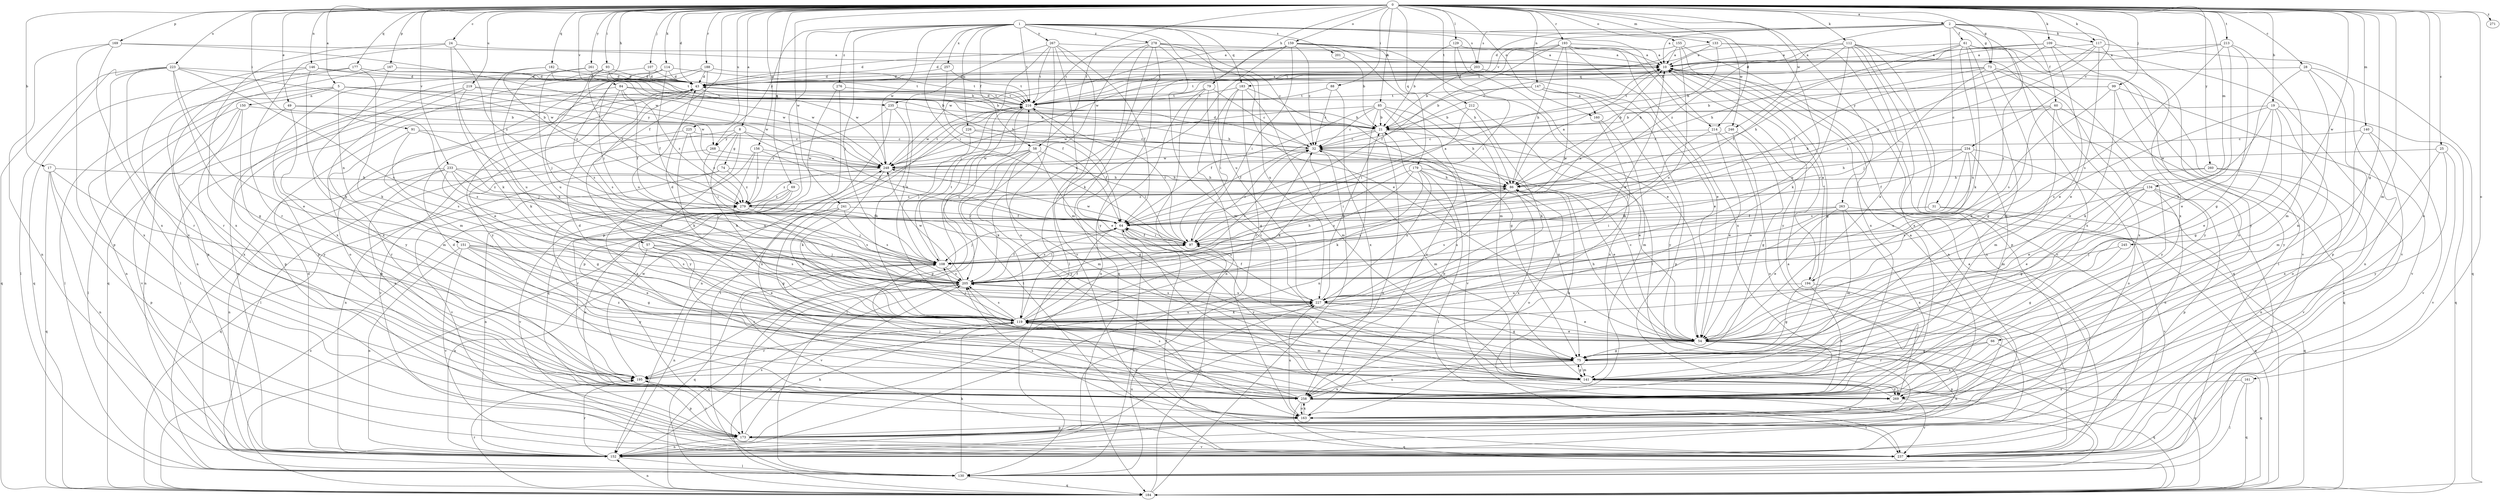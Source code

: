 strict digraph  {
0;
1;
2;
5;
8;
10;
17;
19;
21;
24;
25;
28;
31;
32;
43;
49;
54;
57;
58;
60;
61;
64;
66;
69;
73;
74;
75;
79;
84;
85;
86;
88;
91;
93;
97;
99;
107;
108;
109;
112;
114;
117;
119;
129;
130;
133;
134;
140;
141;
146;
147;
150;
151;
152;
155;
156;
159;
160;
161;
163;
167;
169;
173;
177;
179;
182;
183;
184;
188;
193;
194;
195;
201;
203;
205;
212;
213;
214;
216;
219;
223;
225;
226;
227;
233;
234;
235;
237;
241;
245;
246;
248;
257;
258;
260;
261;
263;
267;
268;
269;
271;
276;
278;
279;
0 -> 2  [label=a];
0 -> 5  [label=a];
0 -> 8  [label=a];
0 -> 17  [label=b];
0 -> 19  [label=b];
0 -> 24  [label=c];
0 -> 25  [label=c];
0 -> 28  [label=c];
0 -> 43  [label=d];
0 -> 49  [label=e];
0 -> 57  [label=f];
0 -> 58  [label=f];
0 -> 66  [label=g];
0 -> 69  [label=g];
0 -> 73  [label=g];
0 -> 79  [label=h];
0 -> 84  [label=h];
0 -> 85  [label=h];
0 -> 88  [label=i];
0 -> 91  [label=i];
0 -> 93  [label=i];
0 -> 99  [label=j];
0 -> 107  [label=j];
0 -> 109  [label=k];
0 -> 112  [label=k];
0 -> 114  [label=k];
0 -> 117  [label=k];
0 -> 129  [label=l];
0 -> 133  [label=m];
0 -> 134  [label=m];
0 -> 140  [label=m];
0 -> 141  [label=m];
0 -> 146  [label=n];
0 -> 147  [label=n];
0 -> 155  [label=o];
0 -> 156  [label=o];
0 -> 159  [label=o];
0 -> 160  [label=o];
0 -> 161  [label=o];
0 -> 163  [label=o];
0 -> 167  [label=p];
0 -> 169  [label=p];
0 -> 177  [label=q];
0 -> 179  [label=q];
0 -> 182  [label=q];
0 -> 188  [label=r];
0 -> 193  [label=r];
0 -> 212  [label=t];
0 -> 213  [label=t];
0 -> 214  [label=t];
0 -> 219  [label=u];
0 -> 223  [label=u];
0 -> 225  [label=u];
0 -> 233  [label=v];
0 -> 234  [label=v];
0 -> 235  [label=v];
0 -> 241  [label=w];
0 -> 245  [label=w];
0 -> 246  [label=w];
0 -> 260  [label=y];
0 -> 261  [label=y];
0 -> 263  [label=y];
0 -> 271  [label=z];
1 -> 54  [label=e];
1 -> 58  [label=f];
1 -> 97  [label=i];
1 -> 108  [label=j];
1 -> 173  [label=p];
1 -> 183  [label=q];
1 -> 201  [label=s];
1 -> 203  [label=s];
1 -> 214  [label=t];
1 -> 216  [label=t];
1 -> 226  [label=u];
1 -> 227  [label=u];
1 -> 246  [label=w];
1 -> 248  [label=w];
1 -> 257  [label=x];
1 -> 267  [label=y];
1 -> 268  [label=y];
1 -> 276  [label=z];
1 -> 278  [label=z];
2 -> 10  [label=a];
2 -> 31  [label=c];
2 -> 43  [label=d];
2 -> 60  [label=f];
2 -> 61  [label=f];
2 -> 73  [label=g];
2 -> 117  [label=k];
2 -> 194  [label=r];
2 -> 203  [label=s];
2 -> 235  [label=v];
2 -> 258  [label=x];
2 -> 279  [label=z];
5 -> 21  [label=b];
5 -> 130  [label=l];
5 -> 150  [label=n];
5 -> 151  [label=n];
5 -> 152  [label=n];
5 -> 248  [label=w];
5 -> 268  [label=y];
8 -> 32  [label=c];
8 -> 64  [label=f];
8 -> 74  [label=g];
8 -> 119  [label=k];
8 -> 130  [label=l];
8 -> 268  [label=y];
8 -> 269  [label=y];
10 -> 43  [label=d];
10 -> 75  [label=g];
10 -> 183  [label=q];
10 -> 194  [label=r];
10 -> 216  [label=t];
17 -> 86  [label=h];
17 -> 141  [label=m];
17 -> 152  [label=n];
17 -> 173  [label=p];
17 -> 184  [label=q];
19 -> 21  [label=b];
19 -> 54  [label=e];
19 -> 75  [label=g];
19 -> 119  [label=k];
19 -> 141  [label=m];
19 -> 184  [label=q];
19 -> 205  [label=s];
21 -> 32  [label=c];
21 -> 54  [label=e];
21 -> 64  [label=f];
21 -> 152  [label=n];
24 -> 10  [label=a];
24 -> 119  [label=k];
24 -> 195  [label=r];
24 -> 258  [label=x];
24 -> 279  [label=z];
25 -> 237  [label=v];
25 -> 248  [label=w];
25 -> 258  [label=x];
25 -> 269  [label=y];
28 -> 43  [label=d];
28 -> 54  [label=e];
28 -> 141  [label=m];
28 -> 152  [label=n];
28 -> 173  [label=p];
31 -> 64  [label=f];
31 -> 184  [label=q];
31 -> 205  [label=s];
31 -> 237  [label=v];
32 -> 43  [label=d];
32 -> 75  [label=g];
32 -> 119  [label=k];
32 -> 141  [label=m];
32 -> 248  [label=w];
43 -> 10  [label=a];
43 -> 86  [label=h];
43 -> 130  [label=l];
43 -> 163  [label=o];
43 -> 205  [label=s];
43 -> 216  [label=t];
49 -> 21  [label=b];
49 -> 141  [label=m];
49 -> 152  [label=n];
49 -> 205  [label=s];
54 -> 32  [label=c];
54 -> 75  [label=g];
54 -> 86  [label=h];
54 -> 152  [label=n];
54 -> 173  [label=p];
54 -> 184  [label=q];
57 -> 54  [label=e];
57 -> 108  [label=j];
57 -> 152  [label=n];
57 -> 205  [label=s];
57 -> 258  [label=x];
58 -> 75  [label=g];
58 -> 97  [label=i];
58 -> 119  [label=k];
58 -> 130  [label=l];
58 -> 141  [label=m];
58 -> 248  [label=w];
58 -> 269  [label=y];
60 -> 21  [label=b];
60 -> 86  [label=h];
60 -> 119  [label=k];
60 -> 141  [label=m];
60 -> 184  [label=q];
60 -> 269  [label=y];
61 -> 10  [label=a];
61 -> 64  [label=f];
61 -> 86  [label=h];
61 -> 119  [label=k];
61 -> 130  [label=l];
61 -> 141  [label=m];
61 -> 227  [label=u];
61 -> 237  [label=v];
61 -> 258  [label=x];
64 -> 10  [label=a];
64 -> 97  [label=i];
64 -> 108  [label=j];
64 -> 130  [label=l];
64 -> 205  [label=s];
64 -> 269  [label=y];
66 -> 75  [label=g];
66 -> 184  [label=q];
66 -> 195  [label=r];
66 -> 258  [label=x];
69 -> 152  [label=n];
69 -> 195  [label=r];
69 -> 237  [label=v];
69 -> 279  [label=z];
73 -> 21  [label=b];
73 -> 43  [label=d];
73 -> 75  [label=g];
73 -> 86  [label=h];
73 -> 108  [label=j];
73 -> 258  [label=x];
73 -> 269  [label=y];
74 -> 86  [label=h];
74 -> 184  [label=q];
74 -> 237  [label=v];
74 -> 279  [label=z];
75 -> 43  [label=d];
75 -> 141  [label=m];
75 -> 195  [label=r];
75 -> 258  [label=x];
79 -> 32  [label=c];
79 -> 75  [label=g];
79 -> 152  [label=n];
79 -> 163  [label=o];
79 -> 216  [label=t];
84 -> 21  [label=b];
84 -> 54  [label=e];
84 -> 64  [label=f];
84 -> 152  [label=n];
84 -> 216  [label=t];
84 -> 279  [label=z];
85 -> 21  [label=b];
85 -> 32  [label=c];
85 -> 64  [label=f];
85 -> 86  [label=h];
85 -> 152  [label=n];
85 -> 237  [label=v];
85 -> 248  [label=w];
85 -> 258  [label=x];
86 -> 10  [label=a];
86 -> 163  [label=o];
86 -> 205  [label=s];
86 -> 227  [label=u];
86 -> 258  [label=x];
86 -> 279  [label=z];
88 -> 32  [label=c];
88 -> 216  [label=t];
88 -> 258  [label=x];
91 -> 32  [label=c];
91 -> 108  [label=j];
91 -> 195  [label=r];
91 -> 205  [label=s];
93 -> 43  [label=d];
93 -> 86  [label=h];
93 -> 108  [label=j];
93 -> 227  [label=u];
93 -> 279  [label=z];
97 -> 10  [label=a];
97 -> 32  [label=c];
97 -> 64  [label=f];
97 -> 108  [label=j];
97 -> 216  [label=t];
97 -> 248  [label=w];
99 -> 21  [label=b];
99 -> 54  [label=e];
99 -> 205  [label=s];
99 -> 216  [label=t];
99 -> 237  [label=v];
99 -> 269  [label=y];
107 -> 21  [label=b];
107 -> 43  [label=d];
107 -> 152  [label=n];
108 -> 86  [label=h];
108 -> 97  [label=i];
108 -> 152  [label=n];
108 -> 184  [label=q];
108 -> 205  [label=s];
108 -> 216  [label=t];
108 -> 237  [label=v];
109 -> 10  [label=a];
109 -> 54  [label=e];
109 -> 64  [label=f];
109 -> 163  [label=o];
109 -> 216  [label=t];
109 -> 237  [label=v];
112 -> 10  [label=a];
112 -> 32  [label=c];
112 -> 54  [label=e];
112 -> 119  [label=k];
112 -> 173  [label=p];
112 -> 184  [label=q];
112 -> 216  [label=t];
112 -> 237  [label=v];
112 -> 258  [label=x];
114 -> 43  [label=d];
114 -> 64  [label=f];
114 -> 97  [label=i];
114 -> 141  [label=m];
114 -> 173  [label=p];
114 -> 216  [label=t];
117 -> 10  [label=a];
117 -> 54  [label=e];
117 -> 97  [label=i];
117 -> 184  [label=q];
117 -> 269  [label=y];
117 -> 279  [label=z];
119 -> 32  [label=c];
119 -> 54  [label=e];
119 -> 64  [label=f];
119 -> 108  [label=j];
119 -> 141  [label=m];
119 -> 195  [label=r];
119 -> 205  [label=s];
119 -> 227  [label=u];
129 -> 10  [label=a];
129 -> 21  [label=b];
129 -> 97  [label=i];
129 -> 130  [label=l];
130 -> 119  [label=k];
130 -> 184  [label=q];
130 -> 216  [label=t];
130 -> 227  [label=u];
133 -> 10  [label=a];
133 -> 86  [label=h];
133 -> 152  [label=n];
133 -> 216  [label=t];
133 -> 227  [label=u];
134 -> 54  [label=e];
134 -> 75  [label=g];
134 -> 130  [label=l];
134 -> 163  [label=o];
134 -> 173  [label=p];
134 -> 205  [label=s];
134 -> 279  [label=z];
140 -> 32  [label=c];
140 -> 152  [label=n];
140 -> 163  [label=o];
140 -> 237  [label=v];
141 -> 75  [label=g];
141 -> 173  [label=p];
141 -> 184  [label=q];
141 -> 258  [label=x];
141 -> 269  [label=y];
146 -> 43  [label=d];
146 -> 119  [label=k];
146 -> 195  [label=r];
146 -> 248  [label=w];
146 -> 258  [label=x];
147 -> 21  [label=b];
147 -> 173  [label=p];
147 -> 216  [label=t];
147 -> 269  [label=y];
147 -> 160  [label=a];
150 -> 21  [label=b];
150 -> 130  [label=l];
150 -> 237  [label=v];
150 -> 258  [label=x];
150 -> 269  [label=y];
151 -> 54  [label=e];
151 -> 75  [label=g];
151 -> 108  [label=j];
151 -> 152  [label=n];
151 -> 205  [label=s];
151 -> 237  [label=v];
151 -> 269  [label=y];
152 -> 10  [label=a];
152 -> 43  [label=d];
152 -> 130  [label=l];
152 -> 195  [label=r];
152 -> 205  [label=s];
155 -> 10  [label=a];
155 -> 43  [label=d];
155 -> 152  [label=n];
155 -> 227  [label=u];
155 -> 258  [label=x];
156 -> 64  [label=f];
156 -> 227  [label=u];
156 -> 248  [label=w];
156 -> 258  [label=x];
156 -> 279  [label=z];
159 -> 10  [label=a];
159 -> 32  [label=c];
159 -> 54  [label=e];
159 -> 86  [label=h];
159 -> 97  [label=i];
159 -> 119  [label=k];
159 -> 141  [label=m];
159 -> 205  [label=s];
159 -> 248  [label=w];
160 -> 119  [label=k];
160 -> 141  [label=m];
161 -> 130  [label=l];
161 -> 184  [label=q];
161 -> 258  [label=x];
163 -> 21  [label=b];
163 -> 119  [label=k];
163 -> 173  [label=p];
163 -> 205  [label=s];
163 -> 227  [label=u];
163 -> 258  [label=x];
167 -> 43  [label=d];
167 -> 184  [label=q];
167 -> 258  [label=x];
169 -> 10  [label=a];
169 -> 152  [label=n];
169 -> 173  [label=p];
169 -> 248  [label=w];
169 -> 258  [label=x];
173 -> 119  [label=k];
173 -> 152  [label=n];
173 -> 195  [label=r];
173 -> 237  [label=v];
177 -> 43  [label=d];
177 -> 119  [label=k];
177 -> 173  [label=p];
177 -> 184  [label=q];
177 -> 248  [label=w];
179 -> 54  [label=e];
179 -> 86  [label=h];
179 -> 97  [label=i];
179 -> 119  [label=k];
179 -> 130  [label=l];
179 -> 205  [label=s];
179 -> 227  [label=u];
182 -> 43  [label=d];
182 -> 227  [label=u];
182 -> 248  [label=w];
182 -> 279  [label=z];
183 -> 75  [label=g];
183 -> 97  [label=i];
183 -> 141  [label=m];
183 -> 152  [label=n];
183 -> 195  [label=r];
183 -> 216  [label=t];
184 -> 32  [label=c];
184 -> 97  [label=i];
184 -> 152  [label=n];
184 -> 195  [label=r];
184 -> 205  [label=s];
184 -> 279  [label=z];
188 -> 43  [label=d];
188 -> 205  [label=s];
188 -> 216  [label=t];
188 -> 227  [label=u];
188 -> 269  [label=y];
193 -> 10  [label=a];
193 -> 43  [label=d];
193 -> 54  [label=e];
193 -> 64  [label=f];
193 -> 86  [label=h];
193 -> 108  [label=j];
193 -> 248  [label=w];
193 -> 258  [label=x];
193 -> 269  [label=y];
194 -> 10  [label=a];
194 -> 75  [label=g];
194 -> 227  [label=u];
194 -> 237  [label=v];
194 -> 258  [label=x];
195 -> 173  [label=p];
195 -> 248  [label=w];
201 -> 21  [label=b];
203 -> 21  [label=b];
203 -> 43  [label=d];
203 -> 54  [label=e];
205 -> 32  [label=c];
205 -> 43  [label=d];
205 -> 64  [label=f];
205 -> 184  [label=q];
205 -> 227  [label=u];
205 -> 248  [label=w];
212 -> 21  [label=b];
212 -> 97  [label=i];
212 -> 119  [label=k];
212 -> 258  [label=x];
213 -> 10  [label=a];
213 -> 43  [label=d];
213 -> 54  [label=e];
213 -> 75  [label=g];
213 -> 141  [label=m];
213 -> 205  [label=s];
214 -> 32  [label=c];
214 -> 54  [label=e];
214 -> 108  [label=j];
214 -> 163  [label=o];
216 -> 21  [label=b];
216 -> 43  [label=d];
216 -> 54  [label=e];
216 -> 173  [label=p];
216 -> 205  [label=s];
216 -> 248  [label=w];
219 -> 119  [label=k];
219 -> 173  [label=p];
219 -> 216  [label=t];
219 -> 248  [label=w];
219 -> 269  [label=y];
223 -> 43  [label=d];
223 -> 54  [label=e];
223 -> 75  [label=g];
223 -> 130  [label=l];
223 -> 184  [label=q];
223 -> 195  [label=r];
223 -> 205  [label=s];
223 -> 248  [label=w];
223 -> 258  [label=x];
225 -> 32  [label=c];
225 -> 119  [label=k];
225 -> 237  [label=v];
225 -> 279  [label=z];
226 -> 32  [label=c];
226 -> 64  [label=f];
226 -> 108  [label=j];
226 -> 258  [label=x];
227 -> 10  [label=a];
227 -> 21  [label=b];
227 -> 54  [label=e];
227 -> 64  [label=f];
227 -> 75  [label=g];
227 -> 119  [label=k];
227 -> 205  [label=s];
233 -> 75  [label=g];
233 -> 86  [label=h];
233 -> 108  [label=j];
233 -> 130  [label=l];
233 -> 152  [label=n];
233 -> 205  [label=s];
233 -> 258  [label=x];
233 -> 279  [label=z];
234 -> 64  [label=f];
234 -> 86  [label=h];
234 -> 141  [label=m];
234 -> 163  [label=o];
234 -> 205  [label=s];
234 -> 227  [label=u];
234 -> 248  [label=w];
235 -> 21  [label=b];
235 -> 119  [label=k];
235 -> 152  [label=n];
235 -> 279  [label=z];
237 -> 10  [label=a];
237 -> 64  [label=f];
237 -> 216  [label=t];
241 -> 64  [label=f];
241 -> 75  [label=g];
241 -> 119  [label=k];
241 -> 163  [label=o];
241 -> 205  [label=s];
245 -> 75  [label=g];
245 -> 108  [label=j];
246 -> 32  [label=c];
246 -> 54  [label=e];
246 -> 75  [label=g];
248 -> 86  [label=h];
248 -> 119  [label=k];
248 -> 216  [label=t];
248 -> 279  [label=z];
257 -> 43  [label=d];
257 -> 64  [label=f];
257 -> 216  [label=t];
258 -> 43  [label=d];
258 -> 108  [label=j];
258 -> 163  [label=o];
258 -> 184  [label=q];
258 -> 205  [label=s];
258 -> 237  [label=v];
258 -> 279  [label=z];
260 -> 54  [label=e];
260 -> 86  [label=h];
260 -> 152  [label=n];
260 -> 237  [label=v];
261 -> 43  [label=d];
261 -> 119  [label=k];
261 -> 216  [label=t];
261 -> 258  [label=x];
263 -> 54  [label=e];
263 -> 64  [label=f];
263 -> 97  [label=i];
263 -> 141  [label=m];
263 -> 184  [label=q];
263 -> 258  [label=x];
267 -> 10  [label=a];
267 -> 64  [label=f];
267 -> 108  [label=j];
267 -> 119  [label=k];
267 -> 130  [label=l];
267 -> 141  [label=m];
267 -> 163  [label=o];
267 -> 216  [label=t];
268 -> 97  [label=i];
268 -> 152  [label=n];
268 -> 248  [label=w];
269 -> 10  [label=a];
269 -> 86  [label=h];
269 -> 237  [label=v];
276 -> 173  [label=p];
276 -> 184  [label=q];
276 -> 216  [label=t];
278 -> 10  [label=a];
278 -> 32  [label=c];
278 -> 141  [label=m];
278 -> 184  [label=q];
278 -> 195  [label=r];
278 -> 216  [label=t];
278 -> 227  [label=u];
278 -> 237  [label=v];
278 -> 269  [label=y];
279 -> 64  [label=f];
279 -> 108  [label=j];
279 -> 205  [label=s];
}
